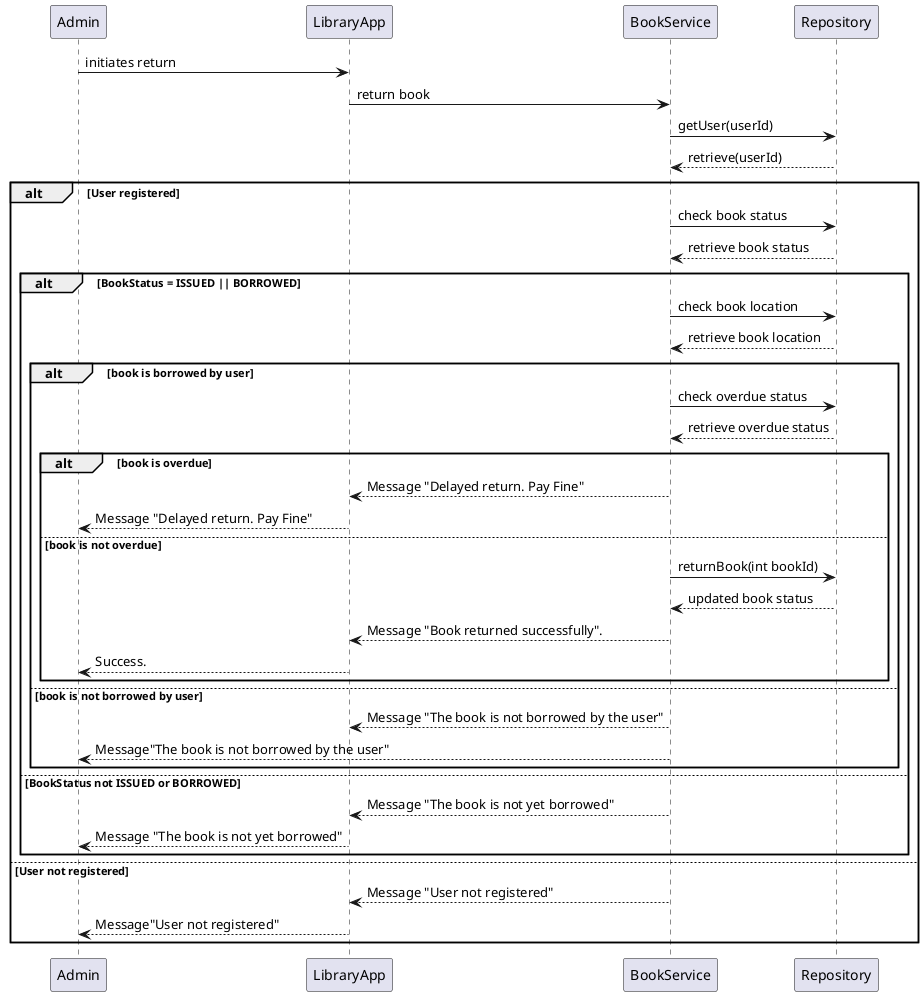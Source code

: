 @startuml


Admin -> LibraryApp: initiates return
LibraryApp -> BookService: return book
BookService -> Repository: getUser(userId)
Repository --> BookService : retrieve(userId)
alt User registered
    BookService -> Repository: check book status
    Repository --> BookService : retrieve book status
    alt BookStatus = ISSUED || BORROWED
        BookService -> Repository: check book location
        Repository --> BookService : retrieve book location
        alt book is borrowed by user
            BookService -> Repository: check overdue status
            Repository --> BookService : retrieve overdue status
            alt book is overdue
                BookService --> LibraryApp: Message "Delayed return. Pay Fine"
                LibraryApp --> Admin : Message "Delayed return. Pay Fine"
            else book is not overdue
                BookService -> Repository : returnBook(int bookId)
                Repository --> BookService: updated book status
                BookService --> LibraryApp: Message "Book returned successfully".
                LibraryApp --> Admin : Success.
            end
        else book is not borrowed by user
            BookService --> LibraryApp: Message "The book is not borrowed by the user"
            BookService --> Admin : Message"The book is not borrowed by the user"
        end
    else BookStatus not ISSUED or BORROWED
        BookService --> LibraryApp: Message "The book is not yet borrowed"
        LibraryApp --> Admin : Message "The book is not yet borrowed"
    end
else User not registered
    BookService --> LibraryApp: Message "User not registered"
    LibraryApp --> Admin: Message"User not registered"
end
@enduml
